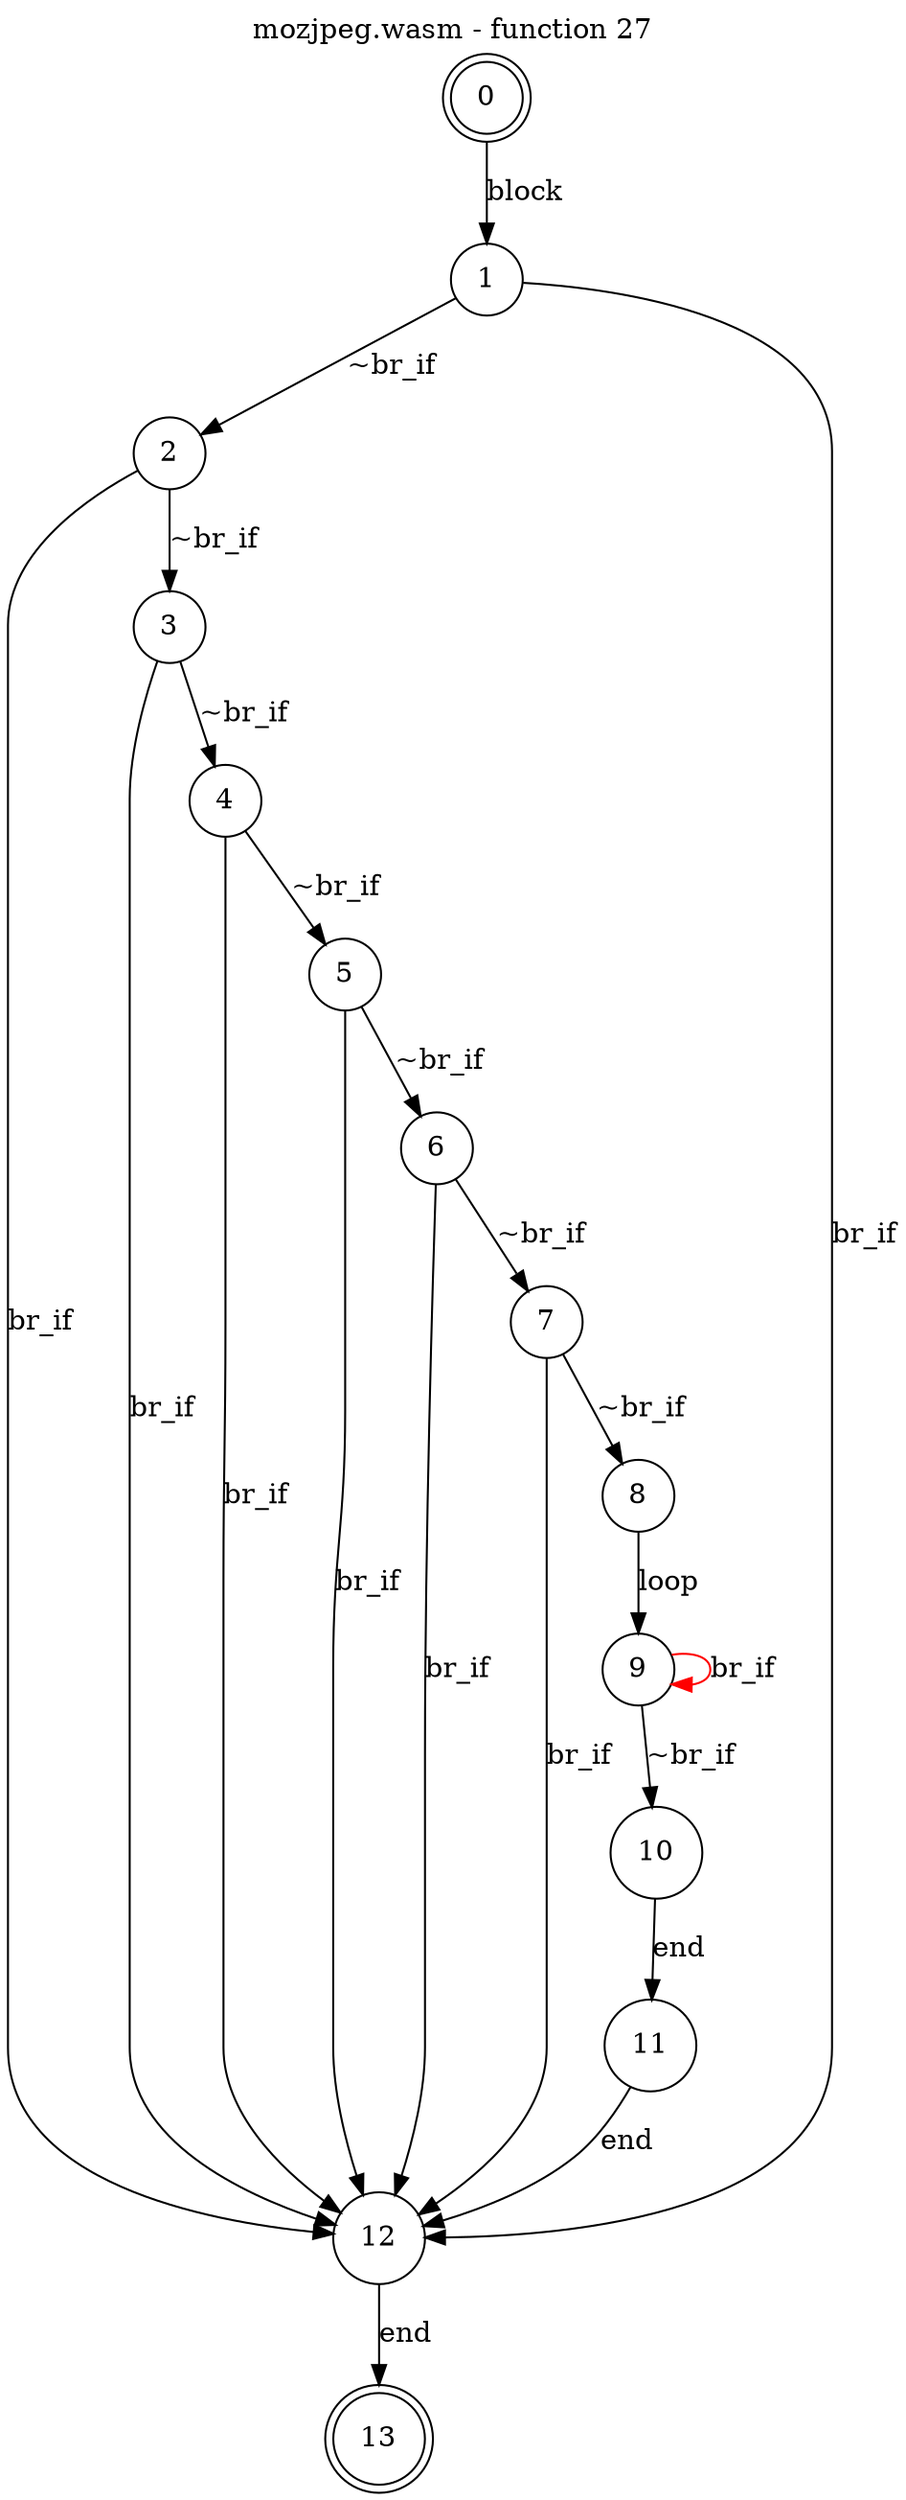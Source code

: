 digraph finite_state_machine {
    label = "mozjpeg.wasm - function 27"
    labelloc =  t
    labelfontsize = 16
    labelfontcolor = black
    labelfontname = "Helvetica"
    node [shape = doublecircle]; 0 13;
    node [shape = circle];
    0 -> 1[label = "block"];
    1 -> 2[label = "~br_if"];
    1 -> 12[label = "br_if"];
    2 -> 3[label = "~br_if"];
    2 -> 12[label = "br_if"];
    3 -> 4[label = "~br_if"];
    3 -> 12[label = "br_if"];
    4 -> 5[label = "~br_if"];
    4 -> 12[label = "br_if"];
    5 -> 6[label = "~br_if"];
    5 -> 12[label = "br_if"];
    6 -> 7[label = "~br_if"];
    6 -> 12[label = "br_if"];
    7 -> 8[label = "~br_if"];
    7 -> 12[label = "br_if"];
    8 -> 9[label = "loop"];
    9 -> 10[label = "~br_if"];
    9 -> 9[color="red" label = "br_if"];
    10 -> 11[label = "end"];
    11 -> 12[label = "end"];
    12 -> 13[label = "end"];
}
